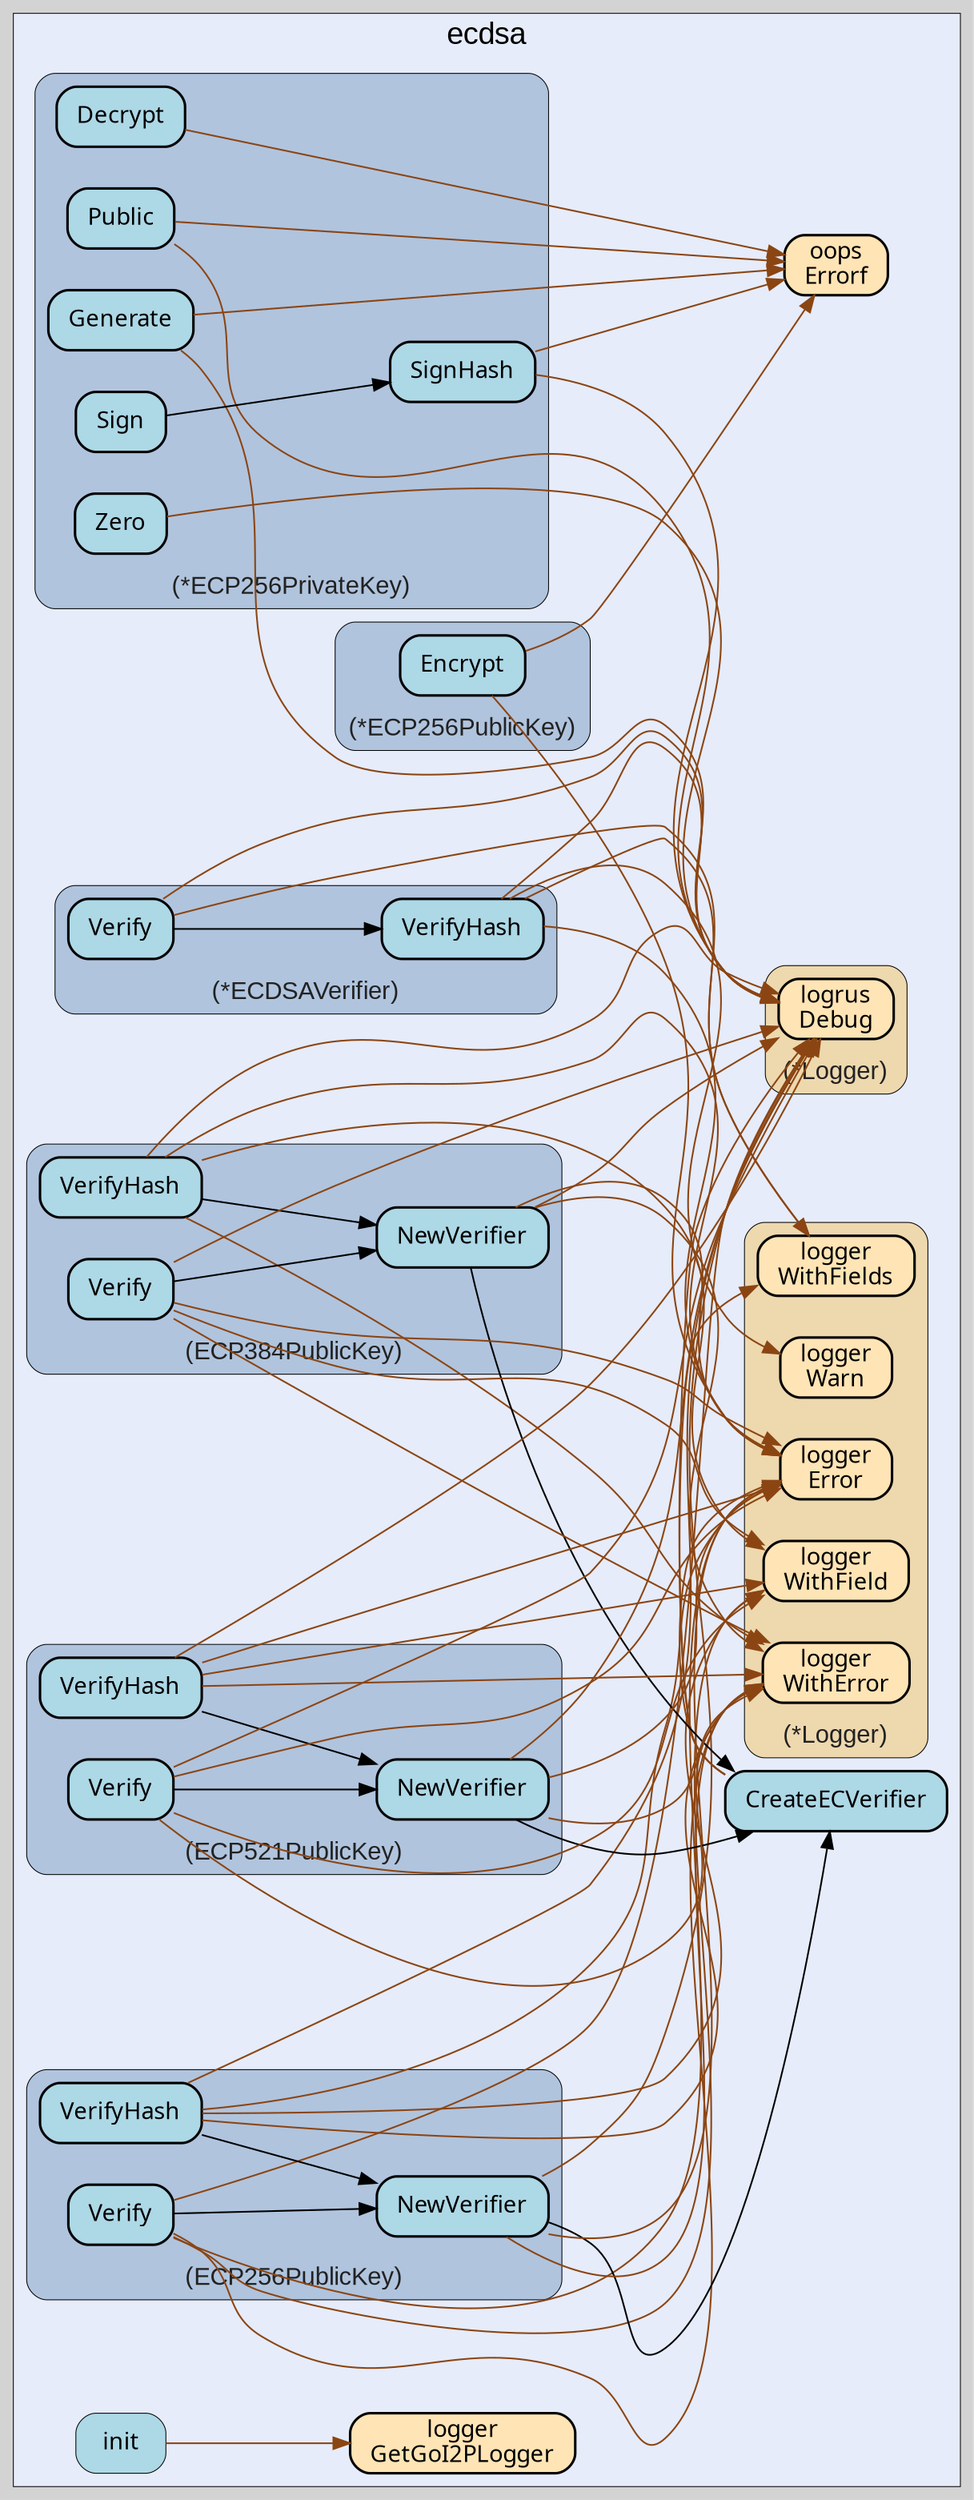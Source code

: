 digraph gocallvis {
    label="";
    labeljust="l";
    fontname="Arial";
    fontsize="14";
    rankdir="LR";
    bgcolor="lightgray";
    style="solid";
    penwidth="0.5";
    pad="0.0";
    nodesep="0.35";

    node [shape="box" style="filled,rounded" fillcolor="honeydew" fontname="Verdana" penwidth="1.0" margin="0.16,0.0"];
    edge [minlen="2"]

    subgraph "cluster_focus" {
        bgcolor="#e6ecfa";
label="ecdsa";
labelloc="t";
labeljust="c";
fontsize="18";
        
        "github.com/go-i2p/crypto/ecdsa.CreateECVerifier" [ fillcolor="lightblue" label="CreateECVerifier" penwidth="1.5" tooltip="github.com/go-i2p/crypto/ecdsa.CreateECVerifier | defined in ecdsa_verifier.go:67\nat ecdsa_verifier.go:68: calling [(*github.com/go-i2p/logger.Logger).WithFields]\nat ecdsa_verifier.go:74: calling [(*github.com/go-i2p/logger.Logger).Error]\nat ecdsa_verifier.go:71: calling [(*github.com/sirupsen/logrus.Logger).Debug]\nat ecdsa_verifier.go:82: calling [(*github.com/sirupsen/logrus.Logger).Debug]" ]
        "github.com/go-i2p/crypto/ecdsa.init" [ label="init" penwidth="0.5" tooltip="github.com/go-i2p/crypto/ecdsa.init | defined in .:0\nat constants.go:7: calling [github.com/go-i2p/logger.GetGoI2PLogger]" fillcolor="lightblue" ]
        "github.com/go-i2p/logger.GetGoI2PLogger" [ fillcolor="moccasin" label="logger\nGetGoI2PLogger" penwidth="1.5" tooltip="github.com/go-i2p/logger.GetGoI2PLogger | defined in log.go:120" ]
        "github.com/samber/oops.Errorf" [ tooltip="github.com/samber/oops.Errorf | defined in oops.go:34" fillcolor="moccasin" label="oops\nErrorf" penwidth="1.5" ]
        
        subgraph "cluster_*github.com/go-i2p/crypto/ecdsa.ECDSAVerifier" {
        penwidth="0.5";
fontsize="15";
fontcolor="#222222";
style="rounded,filled";
fillcolor="lightsteelblue";
label="(*ECDSAVerifier)";
tooltip="type: *github.com/go-i2p/crypto/ecdsa.ECDSAVerifier";
labelloc="b";
        
        "(*github.com/go-i2p/crypto/ecdsa.ECDSAVerifier).Verify" [ label="Verify" penwidth="1.5" tooltip="(*github.com/go-i2p/crypto/ecdsa.ECDSAVerifier).Verify | defined in ecdsa_verifier.go:53\nat ecdsa_verifier.go:54: calling [(*github.com/go-i2p/logger.Logger).WithFields]\nat ecdsa_verifier.go:63: calling [(*github.com/go-i2p/crypto/ecdsa.ECDSAVerifier).VerifyHash]\nat ecdsa_verifier.go:57: calling [(*github.com/sirupsen/logrus.Logger).Debug]" fillcolor="lightblue" ]
        "(*github.com/go-i2p/crypto/ecdsa.ECDSAVerifier).VerifyHash" [ label="VerifyHash" penwidth="1.5" tooltip="(*github.com/go-i2p/crypto/ecdsa.ECDSAVerifier).VerifyHash | defined in ecdsa_verifier.go:20\nat ecdsa_verifier.go:34: calling [(*github.com/go-i2p/logger.Logger).Error]\nat ecdsa_verifier.go:44: calling [(*github.com/go-i2p/logger.Logger).Warn]\nat ecdsa_verifier.go:24: calling [(*github.com/sirupsen/logrus.Logger).Debug]\nat ecdsa_verifier.go:47: calling [(*github.com/sirupsen/logrus.Logger).Debug]\nat ecdsa_verifier.go:21: calling [(*github.com/go-i2p/logger.Logger).WithFields]\nat ecdsa_verifier.go:31: calling [(*github.com/go-i2p/logger.Logger).WithFields]" fillcolor="lightblue" ]
        
    }

        subgraph "cluster_*github.com/go-i2p/crypto/ecdsa.ECP256PrivateKey" {
        penwidth="0.5";
fontsize="15";
labelloc="b";
style="rounded,filled";
label="(*ECP256PrivateKey)";
fontcolor="#222222";
fillcolor="lightsteelblue";
tooltip="type: *github.com/go-i2p/crypto/ecdsa.ECP256PrivateKey";
        
        "(*github.com/go-i2p/crypto/ecdsa.ECP256PrivateKey).Public" [ tooltip="(*github.com/go-i2p/crypto/ecdsa.ECP256PrivateKey).Public | defined in ecdsa_p256_private.go:74\nat ecdsa_p256_private.go:80: calling [github.com/samber/oops.Errorf]\nat ecdsa_p256_private.go:95: calling [(*github.com/sirupsen/logrus.Logger).Debug]" fillcolor="lightblue" label="Public" penwidth="1.5" ]
        "(*github.com/go-i2p/crypto/ecdsa.ECP256PrivateKey).Decrypt" [ fillcolor="lightblue" label="Decrypt" penwidth="1.5" tooltip="(*github.com/go-i2p/crypto/ecdsa.ECP256PrivateKey).Decrypt | defined in ecdsa_p256_private.go:61\nat ecdsa_p256_private.go:65: calling [github.com/samber/oops.Errorf]" ]
        "(*github.com/go-i2p/crypto/ecdsa.ECP256PrivateKey).Generate" [ fillcolor="lightblue" label="Generate" penwidth="1.5" tooltip="(*github.com/go-i2p/crypto/ecdsa.ECP256PrivateKey).Generate | defined in ecdsa_p256_private.go:109\nat ecdsa_p256_private.go:113: calling [github.com/samber/oops.Errorf]\nat ecdsa_p256_private.go:123: calling [(*github.com/sirupsen/logrus.Logger).Debug]" ]
        "(*github.com/go-i2p/crypto/ecdsa.ECP256PrivateKey).Zero" [ fillcolor="lightblue" label="Zero" penwidth="1.5" tooltip="(*github.com/go-i2p/crypto/ecdsa.ECP256PrivateKey).Zero | defined in ecdsa_p256_private.go:100\nat ecdsa_p256_private.go:105: calling [(*github.com/sirupsen/logrus.Logger).Debug]" ]
        "(*github.com/go-i2p/crypto/ecdsa.ECP256PrivateKey).SignHash" [ fillcolor="lightblue" label="SignHash" penwidth="1.5" tooltip="(*github.com/go-i2p/crypto/ecdsa.ECP256PrivateKey).SignHash | defined in ecdsa_p256_private.go:31\nat ecdsa_p256_private.go:44: calling [github.com/samber/oops.Errorf]\nat ecdsa_p256_private.go:56: calling [(*github.com/sirupsen/logrus.Logger).Debug]" ]
        "(*github.com/go-i2p/crypto/ecdsa.ECP256PrivateKey).Sign" [ tooltip="(*github.com/go-i2p/crypto/ecdsa.ECP256PrivateKey).Sign | defined in ecdsa_p256_private.go:24\nat ecdsa_p256_private.go:27: calling [(*github.com/go-i2p/crypto/ecdsa.ECP256PrivateKey).SignHash]" fillcolor="lightblue" label="Sign" penwidth="1.5" ]
        
    }

        subgraph "cluster_*github.com/go-i2p/crypto/ecdsa.ECP256PublicKey" {
        fontcolor="#222222";
style="rounded,filled";
fontsize="15";
labelloc="b";
fillcolor="lightsteelblue";
label="(*ECP256PublicKey)";
tooltip="type: *github.com/go-i2p/crypto/ecdsa.ECP256PublicKey";
penwidth="0.5";
        
        "(*github.com/go-i2p/crypto/ecdsa.ECP256PublicKey).Encrypt" [ fillcolor="lightblue" label="Encrypt" penwidth="1.5" tooltip="(*github.com/go-i2p/crypto/ecdsa.ECP256PublicKey).Encrypt | defined in ecdsa_p256_public.go:38\nat ecdsa_p256_public.go:40: calling [github.com/samber/oops.Errorf]\nat ecdsa_p256_public.go:39: calling [(*github.com/go-i2p/logger.Logger).Error]" ]
        
    }

        subgraph "cluster_*github.com/go-i2p/logger.Logger" {
        fontsize="15";
fontcolor="#222222";
labelloc="b";
style="rounded,filled";
fillcolor="wheat2";
label="(*Logger)";
tooltip="type: *github.com/go-i2p/logger.Logger";
penwidth="0.5";
        
        "(*github.com/go-i2p/logger.Logger).WithField" [ tooltip="(*github.com/go-i2p/logger.Logger).WithField | defined in log.go:54" fillcolor="moccasin" label="logger\nWithField" penwidth="1.5" ]
        "(*github.com/go-i2p/logger.Logger).WithFields" [ fillcolor="moccasin" label="logger\nWithFields" penwidth="1.5" tooltip="(*github.com/go-i2p/logger.Logger).WithFields | defined in log.go:60" ]
        "(*github.com/go-i2p/logger.Logger).Error" [ fillcolor="moccasin" label="logger\nError" penwidth="1.5" tooltip="(*github.com/go-i2p/logger.Logger).Error | defined in log.go:42" ]
        "(*github.com/go-i2p/logger.Logger).WithError" [ penwidth="1.5" tooltip="(*github.com/go-i2p/logger.Logger).WithError | defined in log.go:66" fillcolor="moccasin" label="logger\nWithError" ]
        "(*github.com/go-i2p/logger.Logger).Warn" [ label="logger\nWarn" penwidth="1.5" tooltip="(*github.com/go-i2p/logger.Logger).Warn | defined in log.go:30" fillcolor="moccasin" ]
        
    }

        subgraph "cluster_*github.com/sirupsen/logrus.Logger" {
        labelloc="b";
style="rounded,filled";
fillcolor="wheat2";
label="(*Logger)";
tooltip="type: *github.com/sirupsen/logrus.Logger";
penwidth="0.5";
fontsize="15";
fontcolor="#222222";
        
        "(*github.com/sirupsen/logrus.Logger).Debug" [ fillcolor="moccasin" label="logrus\nDebug" penwidth="1.5" tooltip="(*github.com/sirupsen/logrus.Logger).Debug | defined in logger.go:221" ]
        
    }

        subgraph "cluster_github.com/go-i2p/crypto/ecdsa.ECP256PublicKey" {
        penwidth="0.5";
fontsize="15";
fillcolor="lightsteelblue";
label="(ECP256PublicKey)";
fontcolor="#222222";
labelloc="b";
style="rounded,filled";
tooltip="type: github.com/go-i2p/crypto/ecdsa.ECP256PublicKey";
        
        "(github.com/go-i2p/crypto/ecdsa.ECP256PublicKey).Verify" [ label="Verify" penwidth="1.5" tooltip="(github.com/go-i2p/crypto/ecdsa.ECP256PublicKey).Verify | defined in ecdsa_p256_public.go:16\nat ecdsa_p256_public.go:17: calling [(*github.com/sirupsen/logrus.Logger).Debug]\nat ecdsa_p256_public.go:20: calling [(*github.com/go-i2p/logger.Logger).WithError]\nat ecdsa_p256_public.go:17: calling [(*github.com/go-i2p/logger.Logger).WithField]\nat ecdsa_p256_public.go:20: calling [(*github.com/go-i2p/logger.Logger).Error]\nat ecdsa_p256_public.go:18: calling [(github.com/go-i2p/crypto/ecdsa.ECP256PublicKey).NewVerifier]" fillcolor="lightblue" ]
        "(github.com/go-i2p/crypto/ecdsa.ECP256PublicKey).NewVerifier" [ fillcolor="lightblue" label="NewVerifier" penwidth="1.5" tooltip="(github.com/go-i2p/crypto/ecdsa.ECP256PublicKey).NewVerifier | defined in ecdsa_p256_public.go:51\nat ecdsa_p256_public.go:56: calling [(*github.com/go-i2p/logger.Logger).Error]\nat ecdsa_p256_public.go:54: calling [github.com/go-i2p/crypto/ecdsa.CreateECVerifier]\nat ecdsa_p256_public.go:56: calling [(*github.com/go-i2p/logger.Logger).WithError]\nat ecdsa_p256_public.go:52: calling [(*github.com/sirupsen/logrus.Logger).Debug]" ]
        "(github.com/go-i2p/crypto/ecdsa.ECP256PublicKey).VerifyHash" [ tooltip="(github.com/go-i2p/crypto/ecdsa.ECP256PublicKey).VerifyHash | defined in ecdsa_p256_public.go:27\nat ecdsa_p256_public.go:31: calling [(*github.com/go-i2p/logger.Logger).WithError]\nat ecdsa_p256_public.go:29: calling [(github.com/go-i2p/crypto/ecdsa.ECP256PublicKey).NewVerifier]\nat ecdsa_p256_public.go:31: calling [(*github.com/go-i2p/logger.Logger).Error]\nat ecdsa_p256_public.go:28: calling [(*github.com/sirupsen/logrus.Logger).Debug]\nat ecdsa_p256_public.go:28: calling [(*github.com/go-i2p/logger.Logger).WithField]" fillcolor="lightblue" label="VerifyHash" penwidth="1.5" ]
        
    }

        subgraph "cluster_github.com/go-i2p/crypto/ecdsa.ECP384PublicKey" {
        penwidth="0.5";
label="(ECP384PublicKey)";
tooltip="type: github.com/go-i2p/crypto/ecdsa.ECP384PublicKey";
fontsize="15";
fontcolor="#222222";
labelloc="b";
style="rounded,filled";
fillcolor="lightsteelblue";
        
        "(github.com/go-i2p/crypto/ecdsa.ECP384PublicKey).VerifyHash" [ tooltip="(github.com/go-i2p/crypto/ecdsa.ECP384PublicKey).VerifyHash | defined in ecdsa_p384_public.go:26\nat ecdsa_p384_public.go:27: calling [(*github.com/sirupsen/logrus.Logger).Debug]\nat ecdsa_p384_public.go:30: calling [(*github.com/go-i2p/logger.Logger).WithError]\nat ecdsa_p384_public.go:27: calling [(*github.com/go-i2p/logger.Logger).WithField]\nat ecdsa_p384_public.go:30: calling [(*github.com/go-i2p/logger.Logger).Error]\nat ecdsa_p384_public.go:28: calling [(github.com/go-i2p/crypto/ecdsa.ECP384PublicKey).NewVerifier]" fillcolor="lightblue" label="VerifyHash" penwidth="1.5" ]
        "(github.com/go-i2p/crypto/ecdsa.ECP384PublicKey).NewVerifier" [ fillcolor="lightblue" label="NewVerifier" penwidth="1.5" tooltip="(github.com/go-i2p/crypto/ecdsa.ECP384PublicKey).NewVerifier | defined in ecdsa_p384_public.go:44\nat ecdsa_p384_public.go:48: calling [(*github.com/go-i2p/logger.Logger).Error]\nat ecdsa_p384_public.go:45: calling [(*github.com/sirupsen/logrus.Logger).Debug]\nat ecdsa_p384_public.go:48: calling [(*github.com/go-i2p/logger.Logger).WithError]\nat ecdsa_p384_public.go:46: calling [github.com/go-i2p/crypto/ecdsa.CreateECVerifier]" ]
        "(github.com/go-i2p/crypto/ecdsa.ECP384PublicKey).Verify" [ fillcolor="lightblue" label="Verify" penwidth="1.5" tooltip="(github.com/go-i2p/crypto/ecdsa.ECP384PublicKey).Verify | defined in ecdsa_p384_public.go:15\nat ecdsa_p384_public.go:19: calling [(*github.com/go-i2p/logger.Logger).Error]\nat ecdsa_p384_public.go:19: calling [(*github.com/go-i2p/logger.Logger).WithError]\nat ecdsa_p384_public.go:16: calling [(*github.com/go-i2p/logger.Logger).WithField]\nat ecdsa_p384_public.go:17: calling [(github.com/go-i2p/crypto/ecdsa.ECP384PublicKey).NewVerifier]\nat ecdsa_p384_public.go:16: calling [(*github.com/sirupsen/logrus.Logger).Debug]" ]
        
    }

        subgraph "cluster_github.com/go-i2p/crypto/ecdsa.ECP521PublicKey" {
        fontsize="15";
fontcolor="#222222";
label="(ECP521PublicKey)";
penwidth="0.5";
labelloc="b";
style="rounded,filled";
fillcolor="lightsteelblue";
tooltip="type: github.com/go-i2p/crypto/ecdsa.ECP521PublicKey";
        
        "(github.com/go-i2p/crypto/ecdsa.ECP521PublicKey).NewVerifier" [ fillcolor="lightblue" label="NewVerifier" penwidth="1.5" tooltip="(github.com/go-i2p/crypto/ecdsa.ECP521PublicKey).NewVerifier | defined in ecdsa_p521_public.go:44\nat ecdsa_p521_public.go:45: calling [(*github.com/sirupsen/logrus.Logger).Debug]\nat ecdsa_p521_public.go:46: calling [github.com/go-i2p/crypto/ecdsa.CreateECVerifier]\nat ecdsa_p521_public.go:48: calling [(*github.com/go-i2p/logger.Logger).Error]\nat ecdsa_p521_public.go:48: calling [(*github.com/go-i2p/logger.Logger).WithError]" ]
        "(github.com/go-i2p/crypto/ecdsa.ECP521PublicKey).VerifyHash" [ penwidth="1.5" tooltip="(github.com/go-i2p/crypto/ecdsa.ECP521PublicKey).VerifyHash | defined in ecdsa_p521_public.go:26\nat ecdsa_p521_public.go:30: calling [(*github.com/go-i2p/logger.Logger).WithError]\nat ecdsa_p521_public.go:27: calling [(*github.com/sirupsen/logrus.Logger).Debug]\nat ecdsa_p521_public.go:30: calling [(*github.com/go-i2p/logger.Logger).Error]\nat ecdsa_p521_public.go:27: calling [(*github.com/go-i2p/logger.Logger).WithField]\nat ecdsa_p521_public.go:28: calling [(github.com/go-i2p/crypto/ecdsa.ECP521PublicKey).NewVerifier]" fillcolor="lightblue" label="VerifyHash" ]
        "(github.com/go-i2p/crypto/ecdsa.ECP521PublicKey).Verify" [ fillcolor="lightblue" label="Verify" penwidth="1.5" tooltip="(github.com/go-i2p/crypto/ecdsa.ECP521PublicKey).Verify | defined in ecdsa_p521_public.go:15\nat ecdsa_p521_public.go:17: calling [(github.com/go-i2p/crypto/ecdsa.ECP521PublicKey).NewVerifier]\nat ecdsa_p521_public.go:19: calling [(*github.com/go-i2p/logger.Logger).WithError]\nat ecdsa_p521_public.go:16: calling [(*github.com/go-i2p/logger.Logger).WithField]\nat ecdsa_p521_public.go:16: calling [(*github.com/sirupsen/logrus.Logger).Debug]\nat ecdsa_p521_public.go:19: calling [(*github.com/go-i2p/logger.Logger).Error]" ]
        
    }

    }

    "(github.com/go-i2p/crypto/ecdsa.ECP256PublicKey).NewVerifier" -> "(*github.com/go-i2p/logger.Logger).Error" [ color="saddlebrown" tooltip="at ecdsa_p256_public.go:56: calling [(*github.com/go-i2p/logger.Logger).Error]" ]
    "(github.com/go-i2p/crypto/ecdsa.ECP384PublicKey).VerifyHash" -> "(*github.com/sirupsen/logrus.Logger).Debug" [ color="saddlebrown" tooltip="at ecdsa_p384_public.go:27: calling [(*github.com/sirupsen/logrus.Logger).Debug]" ]
    "(github.com/go-i2p/crypto/ecdsa.ECP384PublicKey).NewVerifier" -> "(*github.com/go-i2p/logger.Logger).Error" [ tooltip="at ecdsa_p384_public.go:48: calling [(*github.com/go-i2p/logger.Logger).Error]" color="saddlebrown" ]
    "(github.com/go-i2p/crypto/ecdsa.ECP521PublicKey).NewVerifier" -> "(*github.com/sirupsen/logrus.Logger).Debug" [ tooltip="at ecdsa_p521_public.go:45: calling [(*github.com/sirupsen/logrus.Logger).Debug]" color="saddlebrown" ]
    "(*github.com/go-i2p/crypto/ecdsa.ECDSAVerifier).Verify" -> "(*github.com/go-i2p/logger.Logger).WithFields" [ color="saddlebrown" tooltip="at ecdsa_verifier.go:54: calling [(*github.com/go-i2p/logger.Logger).WithFields]" ]
    "(github.com/go-i2p/crypto/ecdsa.ECP256PublicKey).VerifyHash" -> "(*github.com/go-i2p/logger.Logger).WithError" [ color="saddlebrown" tooltip="at ecdsa_p256_public.go:31: calling [(*github.com/go-i2p/logger.Logger).WithError]" ]
    "(github.com/go-i2p/crypto/ecdsa.ECP521PublicKey).NewVerifier" -> "github.com/go-i2p/crypto/ecdsa.CreateECVerifier" [ tooltip="at ecdsa_p521_public.go:46: calling [github.com/go-i2p/crypto/ecdsa.CreateECVerifier]" ]
    "(github.com/go-i2p/crypto/ecdsa.ECP521PublicKey).VerifyHash" -> "(*github.com/go-i2p/logger.Logger).WithError" [ color="saddlebrown" tooltip="at ecdsa_p521_public.go:30: calling [(*github.com/go-i2p/logger.Logger).WithError]" ]
    "(*github.com/go-i2p/crypto/ecdsa.ECP256PrivateKey).Public" -> "github.com/samber/oops.Errorf" [ color="saddlebrown" tooltip="at ecdsa_p256_private.go:80: calling [github.com/samber/oops.Errorf]" ]
    "(github.com/go-i2p/crypto/ecdsa.ECP384PublicKey).Verify" -> "(*github.com/go-i2p/logger.Logger).Error" [ color="saddlebrown" tooltip="at ecdsa_p384_public.go:19: calling [(*github.com/go-i2p/logger.Logger).Error]" ]
    "(*github.com/go-i2p/crypto/ecdsa.ECP256PrivateKey).Zero" -> "(*github.com/sirupsen/logrus.Logger).Debug" [ color="saddlebrown" tooltip="at ecdsa_p256_private.go:105: calling [(*github.com/sirupsen/logrus.Logger).Debug]" ]
    "(github.com/go-i2p/crypto/ecdsa.ECP256PublicKey).VerifyHash" -> "(github.com/go-i2p/crypto/ecdsa.ECP256PublicKey).NewVerifier" [ tooltip="at ecdsa_p256_public.go:29: calling [(github.com/go-i2p/crypto/ecdsa.ECP256PublicKey).NewVerifier]" ]
    "(github.com/go-i2p/crypto/ecdsa.ECP384PublicKey).VerifyHash" -> "(*github.com/go-i2p/logger.Logger).WithError" [ color="saddlebrown" tooltip="at ecdsa_p384_public.go:30: calling [(*github.com/go-i2p/logger.Logger).WithError]" ]
    "(github.com/go-i2p/crypto/ecdsa.ECP384PublicKey).Verify" -> "(*github.com/go-i2p/logger.Logger).WithError" [ color="saddlebrown" tooltip="at ecdsa_p384_public.go:19: calling [(*github.com/go-i2p/logger.Logger).WithError]" ]
    "(github.com/go-i2p/crypto/ecdsa.ECP384PublicKey).Verify" -> "(*github.com/go-i2p/logger.Logger).WithField" [ color="saddlebrown" tooltip="at ecdsa_p384_public.go:16: calling [(*github.com/go-i2p/logger.Logger).WithField]" ]
    "(*github.com/go-i2p/crypto/ecdsa.ECDSAVerifier).VerifyHash" -> "(*github.com/go-i2p/logger.Logger).Error" [ color="saddlebrown" tooltip="at ecdsa_verifier.go:34: calling [(*github.com/go-i2p/logger.Logger).Error]" ]
    "(*github.com/go-i2p/crypto/ecdsa.ECDSAVerifier).VerifyHash" -> "(*github.com/go-i2p/logger.Logger).Warn" [ color="saddlebrown" tooltip="at ecdsa_verifier.go:44: calling [(*github.com/go-i2p/logger.Logger).Warn]" ]
    "(github.com/go-i2p/crypto/ecdsa.ECP256PublicKey).VerifyHash" -> "(*github.com/go-i2p/logger.Logger).Error" [ color="saddlebrown" tooltip="at ecdsa_p256_public.go:31: calling [(*github.com/go-i2p/logger.Logger).Error]" ]
    "(github.com/go-i2p/crypto/ecdsa.ECP384PublicKey).VerifyHash" -> "(*github.com/go-i2p/logger.Logger).WithField" [ color="saddlebrown" tooltip="at ecdsa_p384_public.go:27: calling [(*github.com/go-i2p/logger.Logger).WithField]" ]
    "(github.com/go-i2p/crypto/ecdsa.ECP521PublicKey).NewVerifier" -> "(*github.com/go-i2p/logger.Logger).Error" [ color="saddlebrown" tooltip="at ecdsa_p521_public.go:48: calling [(*github.com/go-i2p/logger.Logger).Error]" ]
    "(github.com/go-i2p/crypto/ecdsa.ECP521PublicKey).VerifyHash" -> "(*github.com/sirupsen/logrus.Logger).Debug" [ color="saddlebrown" tooltip="at ecdsa_p521_public.go:27: calling [(*github.com/sirupsen/logrus.Logger).Debug]" ]
    "(github.com/go-i2p/crypto/ecdsa.ECP521PublicKey).VerifyHash" -> "(*github.com/go-i2p/logger.Logger).Error" [ color="saddlebrown" tooltip="at ecdsa_p521_public.go:30: calling [(*github.com/go-i2p/logger.Logger).Error]" ]
    "(*github.com/go-i2p/crypto/ecdsa.ECP256PrivateKey).Decrypt" -> "github.com/samber/oops.Errorf" [ color="saddlebrown" tooltip="at ecdsa_p256_private.go:65: calling [github.com/samber/oops.Errorf]" ]
    "(*github.com/go-i2p/crypto/ecdsa.ECP256PrivateKey).SignHash" -> "github.com/samber/oops.Errorf" [ color="saddlebrown" tooltip="at ecdsa_p256_private.go:44: calling [github.com/samber/oops.Errorf]" ]
    "(github.com/go-i2p/crypto/ecdsa.ECP256PublicKey).Verify" -> "(*github.com/sirupsen/logrus.Logger).Debug" [ color="saddlebrown" tooltip="at ecdsa_p256_public.go:17: calling [(*github.com/sirupsen/logrus.Logger).Debug]" ]
    "github.com/go-i2p/crypto/ecdsa.CreateECVerifier" -> "(*github.com/go-i2p/logger.Logger).WithFields" [ tooltip="at ecdsa_verifier.go:68: calling [(*github.com/go-i2p/logger.Logger).WithFields]" color="saddlebrown" ]
    "(github.com/go-i2p/crypto/ecdsa.ECP256PublicKey).Verify" -> "(*github.com/go-i2p/logger.Logger).WithError" [ color="saddlebrown" tooltip="at ecdsa_p256_public.go:20: calling [(*github.com/go-i2p/logger.Logger).WithError]" ]
    "(github.com/go-i2p/crypto/ecdsa.ECP521PublicKey).Verify" -> "(github.com/go-i2p/crypto/ecdsa.ECP521PublicKey).NewVerifier" [ tooltip="at ecdsa_p521_public.go:17: calling [(github.com/go-i2p/crypto/ecdsa.ECP521PublicKey).NewVerifier]" ]
    "(github.com/go-i2p/crypto/ecdsa.ECP521PublicKey).Verify" -> "(*github.com/go-i2p/logger.Logger).WithError" [ color="saddlebrown" tooltip="at ecdsa_p521_public.go:19: calling [(*github.com/go-i2p/logger.Logger).WithError]" ]
    "github.com/go-i2p/crypto/ecdsa.CreateECVerifier" -> "(*github.com/go-i2p/logger.Logger).Error" [ color="saddlebrown" tooltip="at ecdsa_verifier.go:74: calling [(*github.com/go-i2p/logger.Logger).Error]" ]
    "(github.com/go-i2p/crypto/ecdsa.ECP256PublicKey).NewVerifier" -> "github.com/go-i2p/crypto/ecdsa.CreateECVerifier" [ tooltip="at ecdsa_p256_public.go:54: calling [github.com/go-i2p/crypto/ecdsa.CreateECVerifier]" ]
    "(github.com/go-i2p/crypto/ecdsa.ECP256PublicKey).NewVerifier" -> "(*github.com/go-i2p/logger.Logger).WithError" [ color="saddlebrown" tooltip="at ecdsa_p256_public.go:56: calling [(*github.com/go-i2p/logger.Logger).WithError]" ]
    "(github.com/go-i2p/crypto/ecdsa.ECP384PublicKey).NewVerifier" -> "(*github.com/sirupsen/logrus.Logger).Debug" [ color="saddlebrown" tooltip="at ecdsa_p384_public.go:45: calling [(*github.com/sirupsen/logrus.Logger).Debug]" ]
    "(github.com/go-i2p/crypto/ecdsa.ECP256PublicKey).VerifyHash" -> "(*github.com/sirupsen/logrus.Logger).Debug" [ color="saddlebrown" tooltip="at ecdsa_p256_public.go:28: calling [(*github.com/sirupsen/logrus.Logger).Debug]" ]
    "(*github.com/go-i2p/crypto/ecdsa.ECP256PublicKey).Encrypt" -> "github.com/samber/oops.Errorf" [ color="saddlebrown" tooltip="at ecdsa_p256_public.go:40: calling [github.com/samber/oops.Errorf]" ]
    "(github.com/go-i2p/crypto/ecdsa.ECP384PublicKey).VerifyHash" -> "(*github.com/go-i2p/logger.Logger).Error" [ color="saddlebrown" tooltip="at ecdsa_p384_public.go:30: calling [(*github.com/go-i2p/logger.Logger).Error]" ]
    "(*github.com/go-i2p/crypto/ecdsa.ECDSAVerifier).Verify" -> "(*github.com/go-i2p/crypto/ecdsa.ECDSAVerifier).VerifyHash" [ tooltip="at ecdsa_verifier.go:63: calling [(*github.com/go-i2p/crypto/ecdsa.ECDSAVerifier).VerifyHash]" ]
    "(github.com/go-i2p/crypto/ecdsa.ECP256PublicKey).Verify" -> "(*github.com/go-i2p/logger.Logger).WithField" [ color="saddlebrown" tooltip="at ecdsa_p256_public.go:17: calling [(*github.com/go-i2p/logger.Logger).WithField]" ]
    "github.com/go-i2p/crypto/ecdsa.CreateECVerifier" -> "(*github.com/sirupsen/logrus.Logger).Debug" [ color="saddlebrown" tooltip="at ecdsa_verifier.go:71: calling [(*github.com/sirupsen/logrus.Logger).Debug]\nat ecdsa_verifier.go:82: calling [(*github.com/sirupsen/logrus.Logger).Debug]" ]
    "(github.com/go-i2p/crypto/ecdsa.ECP256PublicKey).Verify" -> "(*github.com/go-i2p/logger.Logger).Error" [ color="saddlebrown" tooltip="at ecdsa_p256_public.go:20: calling [(*github.com/go-i2p/logger.Logger).Error]" ]
    "(github.com/go-i2p/crypto/ecdsa.ECP521PublicKey).Verify" -> "(*github.com/go-i2p/logger.Logger).WithField" [ color="saddlebrown" tooltip="at ecdsa_p521_public.go:16: calling [(*github.com/go-i2p/logger.Logger).WithField]" ]
    "(*github.com/go-i2p/crypto/ecdsa.ECP256PrivateKey).Generate" -> "github.com/samber/oops.Errorf" [ color="saddlebrown" tooltip="at ecdsa_p256_private.go:113: calling [github.com/samber/oops.Errorf]" ]
    "(*github.com/go-i2p/crypto/ecdsa.ECDSAVerifier).VerifyHash" -> "(*github.com/sirupsen/logrus.Logger).Debug" [ color="saddlebrown" tooltip="at ecdsa_verifier.go:24: calling [(*github.com/sirupsen/logrus.Logger).Debug]\nat ecdsa_verifier.go:47: calling [(*github.com/sirupsen/logrus.Logger).Debug]" ]
    "(*github.com/go-i2p/crypto/ecdsa.ECP256PrivateKey).Generate" -> "(*github.com/sirupsen/logrus.Logger).Debug" [ color="saddlebrown" tooltip="at ecdsa_p256_private.go:123: calling [(*github.com/sirupsen/logrus.Logger).Debug]" ]
    "(*github.com/go-i2p/crypto/ecdsa.ECP256PrivateKey).SignHash" -> "(*github.com/sirupsen/logrus.Logger).Debug" [ color="saddlebrown" tooltip="at ecdsa_p256_private.go:56: calling [(*github.com/sirupsen/logrus.Logger).Debug]" ]
    "(github.com/go-i2p/crypto/ecdsa.ECP256PublicKey).NewVerifier" -> "(*github.com/sirupsen/logrus.Logger).Debug" [ tooltip="at ecdsa_p256_public.go:52: calling [(*github.com/sirupsen/logrus.Logger).Debug]" color="saddlebrown" ]
    "(github.com/go-i2p/crypto/ecdsa.ECP384PublicKey).NewVerifier" -> "(*github.com/go-i2p/logger.Logger).WithError" [ color="saddlebrown" tooltip="at ecdsa_p384_public.go:48: calling [(*github.com/go-i2p/logger.Logger).WithError]" ]
    "(github.com/go-i2p/crypto/ecdsa.ECP384PublicKey).Verify" -> "(github.com/go-i2p/crypto/ecdsa.ECP384PublicKey).NewVerifier" [ tooltip="at ecdsa_p384_public.go:17: calling [(github.com/go-i2p/crypto/ecdsa.ECP384PublicKey).NewVerifier]" ]
    "(*github.com/go-i2p/crypto/ecdsa.ECDSAVerifier).Verify" -> "(*github.com/sirupsen/logrus.Logger).Debug" [ color="saddlebrown" tooltip="at ecdsa_verifier.go:57: calling [(*github.com/sirupsen/logrus.Logger).Debug]" ]
    "(github.com/go-i2p/crypto/ecdsa.ECP384PublicKey).VerifyHash" -> "(github.com/go-i2p/crypto/ecdsa.ECP384PublicKey).NewVerifier" [ tooltip="at ecdsa_p384_public.go:28: calling [(github.com/go-i2p/crypto/ecdsa.ECP384PublicKey).NewVerifier]" ]
    "(github.com/go-i2p/crypto/ecdsa.ECP521PublicKey).Verify" -> "(*github.com/sirupsen/logrus.Logger).Debug" [ tooltip="at ecdsa_p521_public.go:16: calling [(*github.com/sirupsen/logrus.Logger).Debug]" color="saddlebrown" ]
    "(*github.com/go-i2p/crypto/ecdsa.ECP256PrivateKey).Sign" -> "(*github.com/go-i2p/crypto/ecdsa.ECP256PrivateKey).SignHash" [ tooltip="at ecdsa_p256_private.go:27: calling [(*github.com/go-i2p/crypto/ecdsa.ECP256PrivateKey).SignHash]" ]
    "(*github.com/go-i2p/crypto/ecdsa.ECDSAVerifier).VerifyHash" -> "(*github.com/go-i2p/logger.Logger).WithFields" [ color="saddlebrown" tooltip="at ecdsa_verifier.go:21: calling [(*github.com/go-i2p/logger.Logger).WithFields]\nat ecdsa_verifier.go:31: calling [(*github.com/go-i2p/logger.Logger).WithFields]" ]
    "(github.com/go-i2p/crypto/ecdsa.ECP384PublicKey).Verify" -> "(*github.com/sirupsen/logrus.Logger).Debug" [ tooltip="at ecdsa_p384_public.go:16: calling [(*github.com/sirupsen/logrus.Logger).Debug]" color="saddlebrown" ]
    "github.com/go-i2p/crypto/ecdsa.init" -> "github.com/go-i2p/logger.GetGoI2PLogger" [ color="saddlebrown" tooltip="at constants.go:7: calling [github.com/go-i2p/logger.GetGoI2PLogger]" ]
    "(github.com/go-i2p/crypto/ecdsa.ECP384PublicKey).NewVerifier" -> "github.com/go-i2p/crypto/ecdsa.CreateECVerifier" [ tooltip="at ecdsa_p384_public.go:46: calling [github.com/go-i2p/crypto/ecdsa.CreateECVerifier]" ]
    "(github.com/go-i2p/crypto/ecdsa.ECP521PublicKey).NewVerifier" -> "(*github.com/go-i2p/logger.Logger).WithError" [ tooltip="at ecdsa_p521_public.go:48: calling [(*github.com/go-i2p/logger.Logger).WithError]" color="saddlebrown" ]
    "(github.com/go-i2p/crypto/ecdsa.ECP256PublicKey).Verify" -> "(github.com/go-i2p/crypto/ecdsa.ECP256PublicKey).NewVerifier" [ tooltip="at ecdsa_p256_public.go:18: calling [(github.com/go-i2p/crypto/ecdsa.ECP256PublicKey).NewVerifier]" ]
    "(*github.com/go-i2p/crypto/ecdsa.ECP256PublicKey).Encrypt" -> "(*github.com/go-i2p/logger.Logger).Error" [ color="saddlebrown" tooltip="at ecdsa_p256_public.go:39: calling [(*github.com/go-i2p/logger.Logger).Error]" ]
    "(github.com/go-i2p/crypto/ecdsa.ECP521PublicKey).Verify" -> "(*github.com/go-i2p/logger.Logger).Error" [ tooltip="at ecdsa_p521_public.go:19: calling [(*github.com/go-i2p/logger.Logger).Error]" color="saddlebrown" ]
    "(github.com/go-i2p/crypto/ecdsa.ECP256PublicKey).VerifyHash" -> "(*github.com/go-i2p/logger.Logger).WithField" [ color="saddlebrown" tooltip="at ecdsa_p256_public.go:28: calling [(*github.com/go-i2p/logger.Logger).WithField]" ]
    "(github.com/go-i2p/crypto/ecdsa.ECP521PublicKey).VerifyHash" -> "(*github.com/go-i2p/logger.Logger).WithField" [ color="saddlebrown" tooltip="at ecdsa_p521_public.go:27: calling [(*github.com/go-i2p/logger.Logger).WithField]" ]
    "(github.com/go-i2p/crypto/ecdsa.ECP521PublicKey).VerifyHash" -> "(github.com/go-i2p/crypto/ecdsa.ECP521PublicKey).NewVerifier" [ tooltip="at ecdsa_p521_public.go:28: calling [(github.com/go-i2p/crypto/ecdsa.ECP521PublicKey).NewVerifier]" ]
    "(*github.com/go-i2p/crypto/ecdsa.ECP256PrivateKey).Public" -> "(*github.com/sirupsen/logrus.Logger).Debug" [ color="saddlebrown" tooltip="at ecdsa_p256_private.go:95: calling [(*github.com/sirupsen/logrus.Logger).Debug]" ]
}
